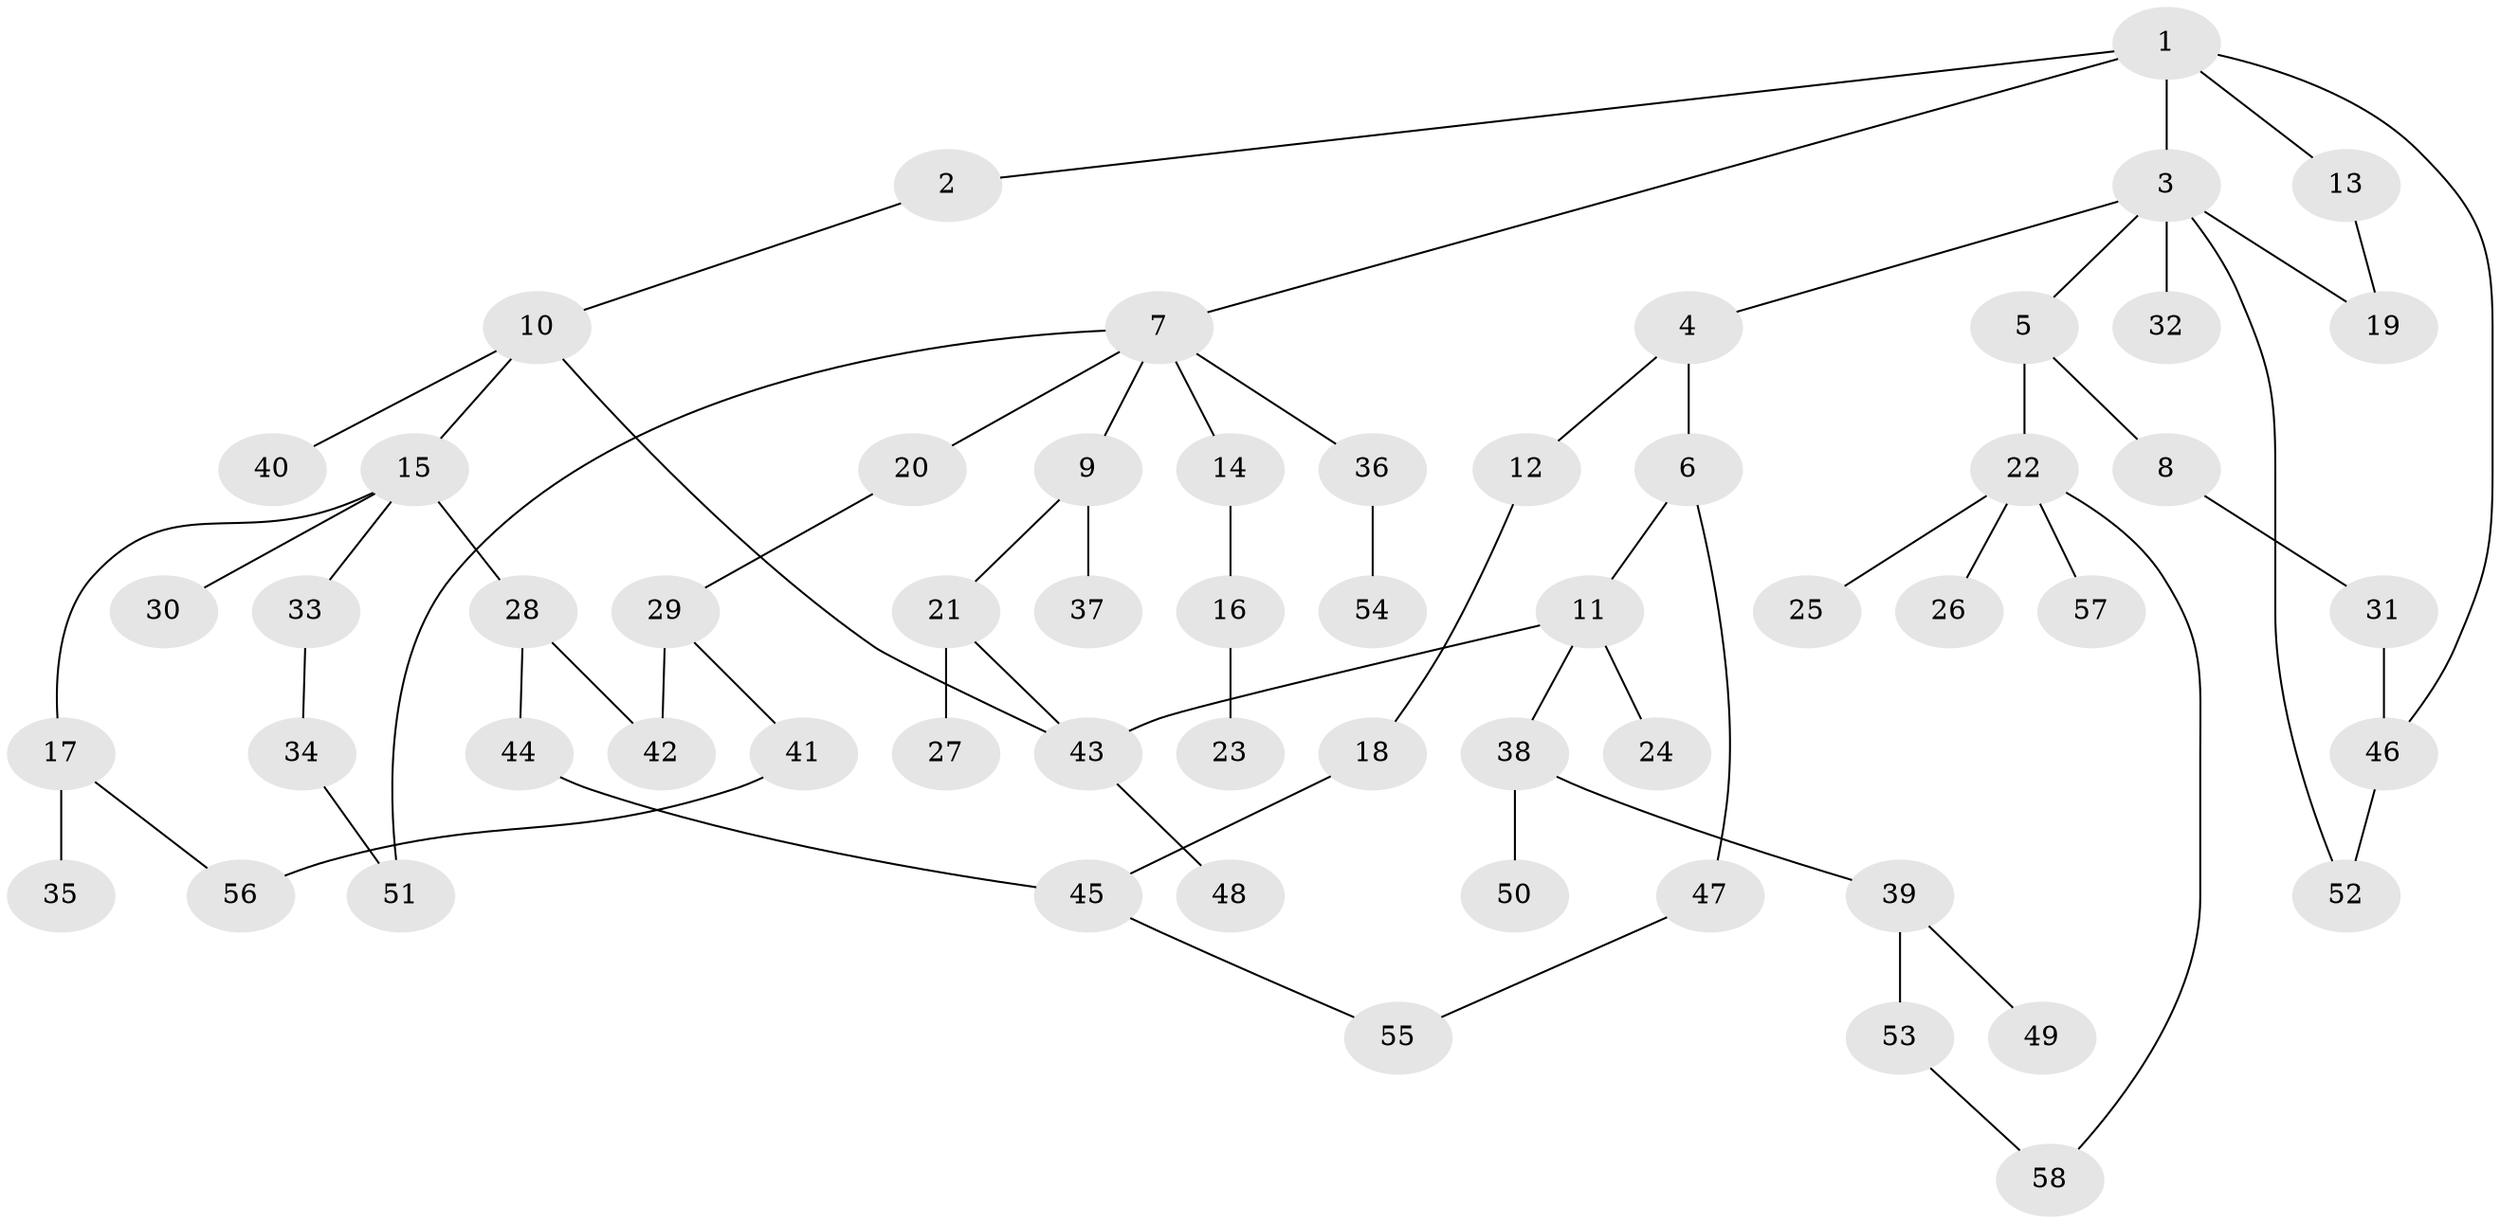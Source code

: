 // Generated by graph-tools (version 1.1) at 2025/49/03/09/25 03:49:19]
// undirected, 58 vertices, 68 edges
graph export_dot {
graph [start="1"]
  node [color=gray90,style=filled];
  1;
  2;
  3;
  4;
  5;
  6;
  7;
  8;
  9;
  10;
  11;
  12;
  13;
  14;
  15;
  16;
  17;
  18;
  19;
  20;
  21;
  22;
  23;
  24;
  25;
  26;
  27;
  28;
  29;
  30;
  31;
  32;
  33;
  34;
  35;
  36;
  37;
  38;
  39;
  40;
  41;
  42;
  43;
  44;
  45;
  46;
  47;
  48;
  49;
  50;
  51;
  52;
  53;
  54;
  55;
  56;
  57;
  58;
  1 -- 2;
  1 -- 3;
  1 -- 7;
  1 -- 13;
  1 -- 46;
  2 -- 10;
  3 -- 4;
  3 -- 5;
  3 -- 32;
  3 -- 52;
  3 -- 19;
  4 -- 6;
  4 -- 12;
  5 -- 8;
  5 -- 22;
  6 -- 11;
  6 -- 47;
  7 -- 9;
  7 -- 14;
  7 -- 20;
  7 -- 36;
  7 -- 51;
  8 -- 31;
  9 -- 21;
  9 -- 37;
  10 -- 15;
  10 -- 40;
  10 -- 43;
  11 -- 24;
  11 -- 38;
  11 -- 43;
  12 -- 18;
  13 -- 19;
  14 -- 16;
  15 -- 17;
  15 -- 28;
  15 -- 30;
  15 -- 33;
  16 -- 23;
  17 -- 35;
  17 -- 56;
  18 -- 45;
  20 -- 29;
  21 -- 27;
  21 -- 43;
  22 -- 25;
  22 -- 26;
  22 -- 57;
  22 -- 58;
  28 -- 42;
  28 -- 44;
  29 -- 41;
  29 -- 42;
  31 -- 46;
  33 -- 34;
  34 -- 51;
  36 -- 54;
  38 -- 39;
  38 -- 50;
  39 -- 49;
  39 -- 53;
  41 -- 56;
  43 -- 48;
  44 -- 45;
  45 -- 55;
  46 -- 52;
  47 -- 55;
  53 -- 58;
}
